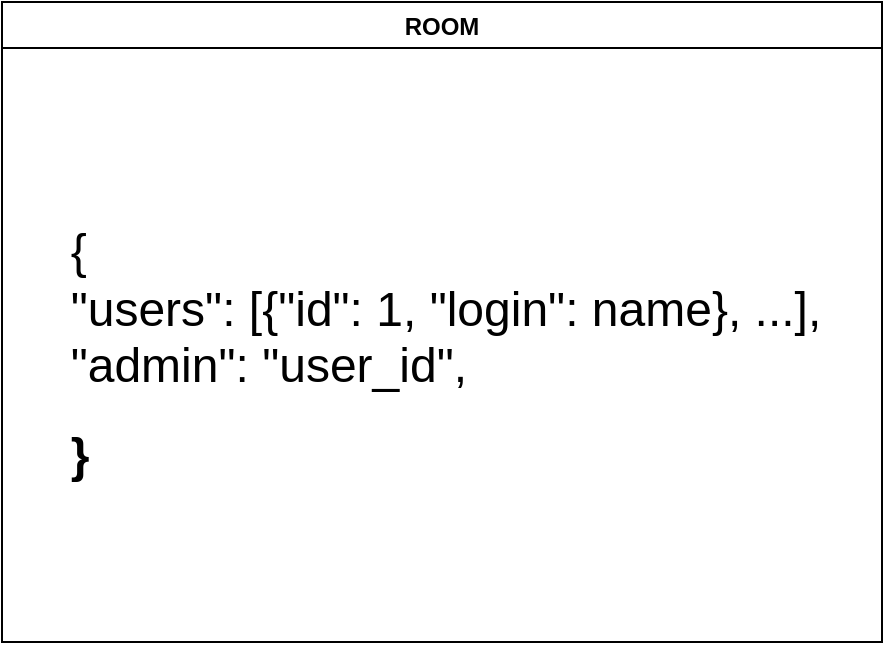 <mxfile version="15.5.4" type="embed"><diagram id="-wbuQKQNLFsFOtgeh2qM" name="Page-1"><mxGraphModel dx="942" dy="446" grid="0" gridSize="10" guides="1" tooltips="1" connect="1" arrows="1" fold="1" page="1" pageScale="1" pageWidth="850" pageHeight="1100" math="0" shadow="0"><root><mxCell id="0"/><mxCell id="1" parent="0"/><mxCell id="24" value="ROOM" style="swimlane;" parent="1" vertex="1"><mxGeometry x="100" y="30" width="440" height="320" as="geometry"/></mxCell><mxCell id="25" value="&lt;h1&gt;&lt;div style=&quot;text-align: justify&quot;&gt;&lt;span style=&quot;font-weight: normal&quot;&gt;&lt;font style=&quot;font-size: 24px&quot;&gt;{&lt;/font&gt;&lt;/span&gt;&lt;/div&gt;&lt;div style=&quot;text-align: justify&quot;&gt;&lt;span style=&quot;font-weight: normal&quot;&gt;&lt;font style=&quot;font-size: 24px&quot;&gt;&quot;users&quot;: [{&quot;id&quot;: 1, &quot;login&quot;: name}, ...],&lt;/font&gt;&lt;/span&gt;&lt;/div&gt;&lt;div style=&quot;text-align: justify&quot;&gt;&lt;span style=&quot;font-weight: normal&quot;&gt;&lt;font style=&quot;font-size: 24px&quot;&gt;&quot;admin&quot;: &quot;user_id&quot;,&lt;/font&gt;&lt;/span&gt;&lt;/div&gt;&lt;/h1&gt;&lt;h1 style=&quot;text-align: justify&quot;&gt;&lt;font style=&quot;font-size: 24px&quot;&gt;}&lt;/font&gt;&lt;/h1&gt;" style="text;html=1;strokeColor=none;fillColor=none;align=center;verticalAlign=middle;whiteSpace=wrap;rounded=0;" parent="1" vertex="1"><mxGeometry x="117" y="71" width="410" height="270" as="geometry"/></mxCell></root></mxGraphModel></diagram></mxfile>